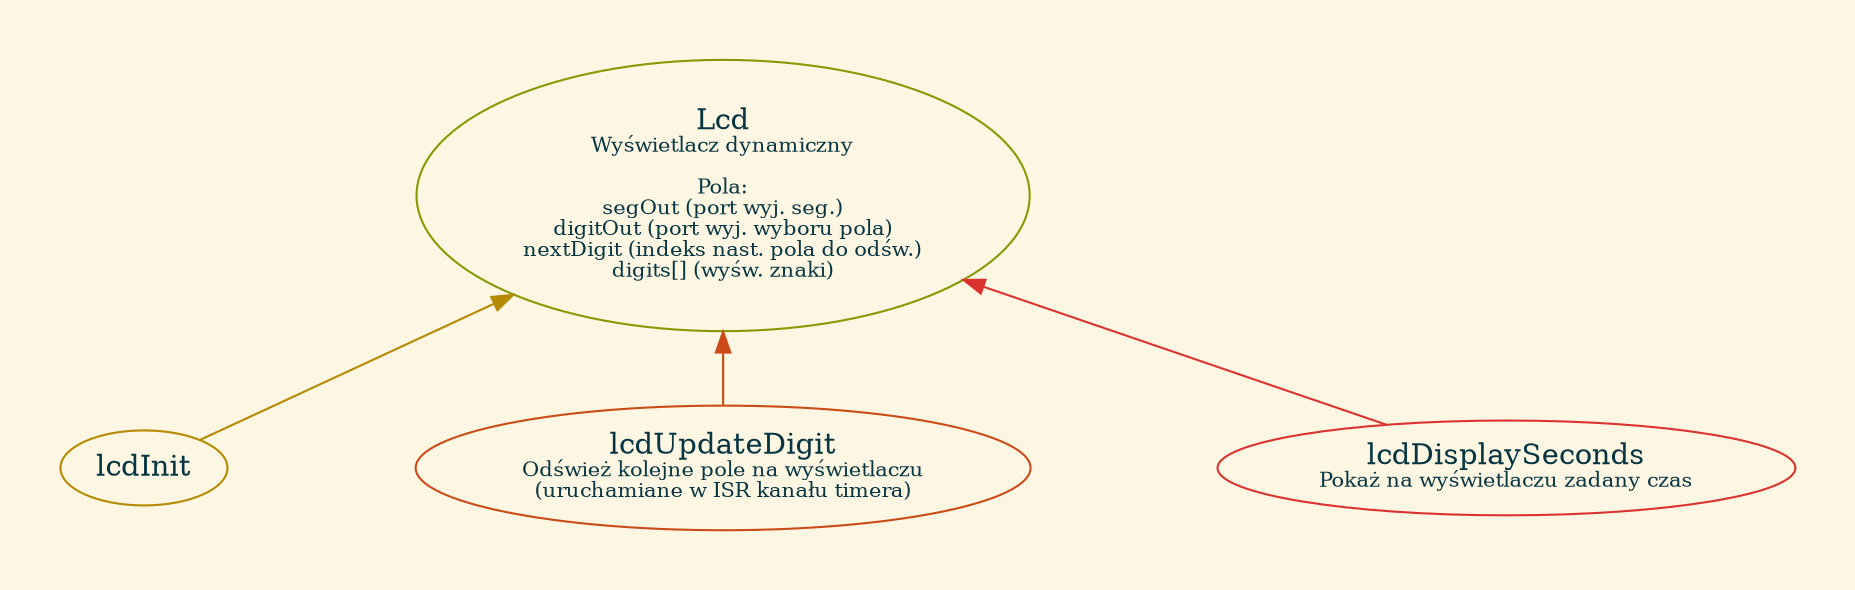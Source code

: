 digraph {
    graph [pad="0.4", nodesep="1.25", bgcolor="#fdf6e3"]
    node [color="#002b36", fontcolor="#073642"]
    edge [fontsize="10"]
    
    {
        rank="source";
        Lcd [label=<Lcd<BR /><FONT POINT-SIZE="10">Wyświetlacz dynamiczny<BR /><BR />Pola:<BR />segOut (port wyj. seg.)<BR />digitOut (port wyj. wyboru pola)<BR />nextDigit (indeks nast. pola do odśw.)<BR />digits[] (wyśw. znaki)</FONT>> color="#859900"]
    }
    
    {
        lcdInit [color="#b58900"]
        lcdUpdateDigit [label=<lcdUpdateDigit<BR /><FONT POINT-SIZE="10">Odśwież kolejne pole na wyświetlaczu<BR />(uruchamiane w ISR kanału timera)</FONT>>, color="#cb4b16"]
        lcdDisplaySeconds [label=<lcdDisplaySeconds<BR /><FONT POINT-SIZE="10">Pokaż na wyświetlaczu zadany czas</FONT>>, color="#dc322f"]
    }
    
    lcdInit -> Lcd [color="#b58900"]
    lcdUpdateDigit -> Lcd [color="#cb4b16"]
    lcdDisplaySeconds -> Lcd [color="#dc322f"]
}
 
